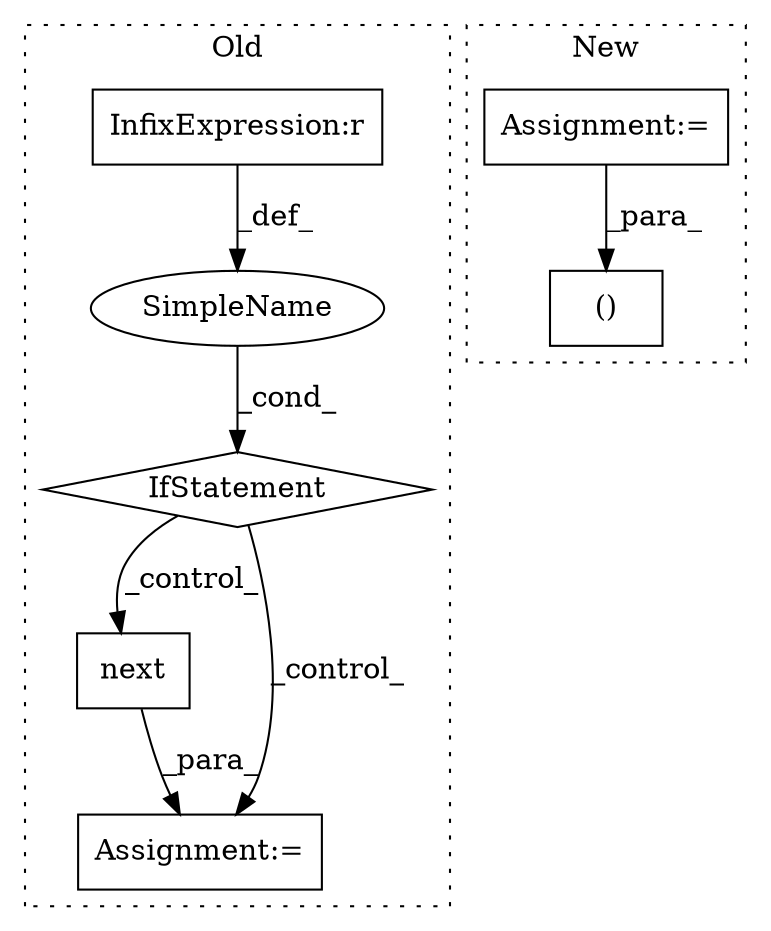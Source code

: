 digraph G {
subgraph cluster0 {
1 [label="next" a="32" s="8190,8202" l="5,1" shape="box"];
3 [label="Assignment:=" a="7" s="8189" l="1" shape="box"];
4 [label="SimpleName" a="42" s="" l="" shape="ellipse"];
6 [label="IfStatement" a="25" s="8141,8161" l="4,2" shape="diamond"];
7 [label="InfixExpression:r" a="27" s="8151" l="4" shape="box"];
label = "Old";
style="dotted";
}
subgraph cluster1 {
2 [label="()" a="106" s="11976" l="29" shape="box"];
5 [label="Assignment:=" a="7" s="11651" l="1" shape="box"];
label = "New";
style="dotted";
}
1 -> 3 [label="_para_"];
4 -> 6 [label="_cond_"];
5 -> 2 [label="_para_"];
6 -> 3 [label="_control_"];
6 -> 1 [label="_control_"];
7 -> 4 [label="_def_"];
}